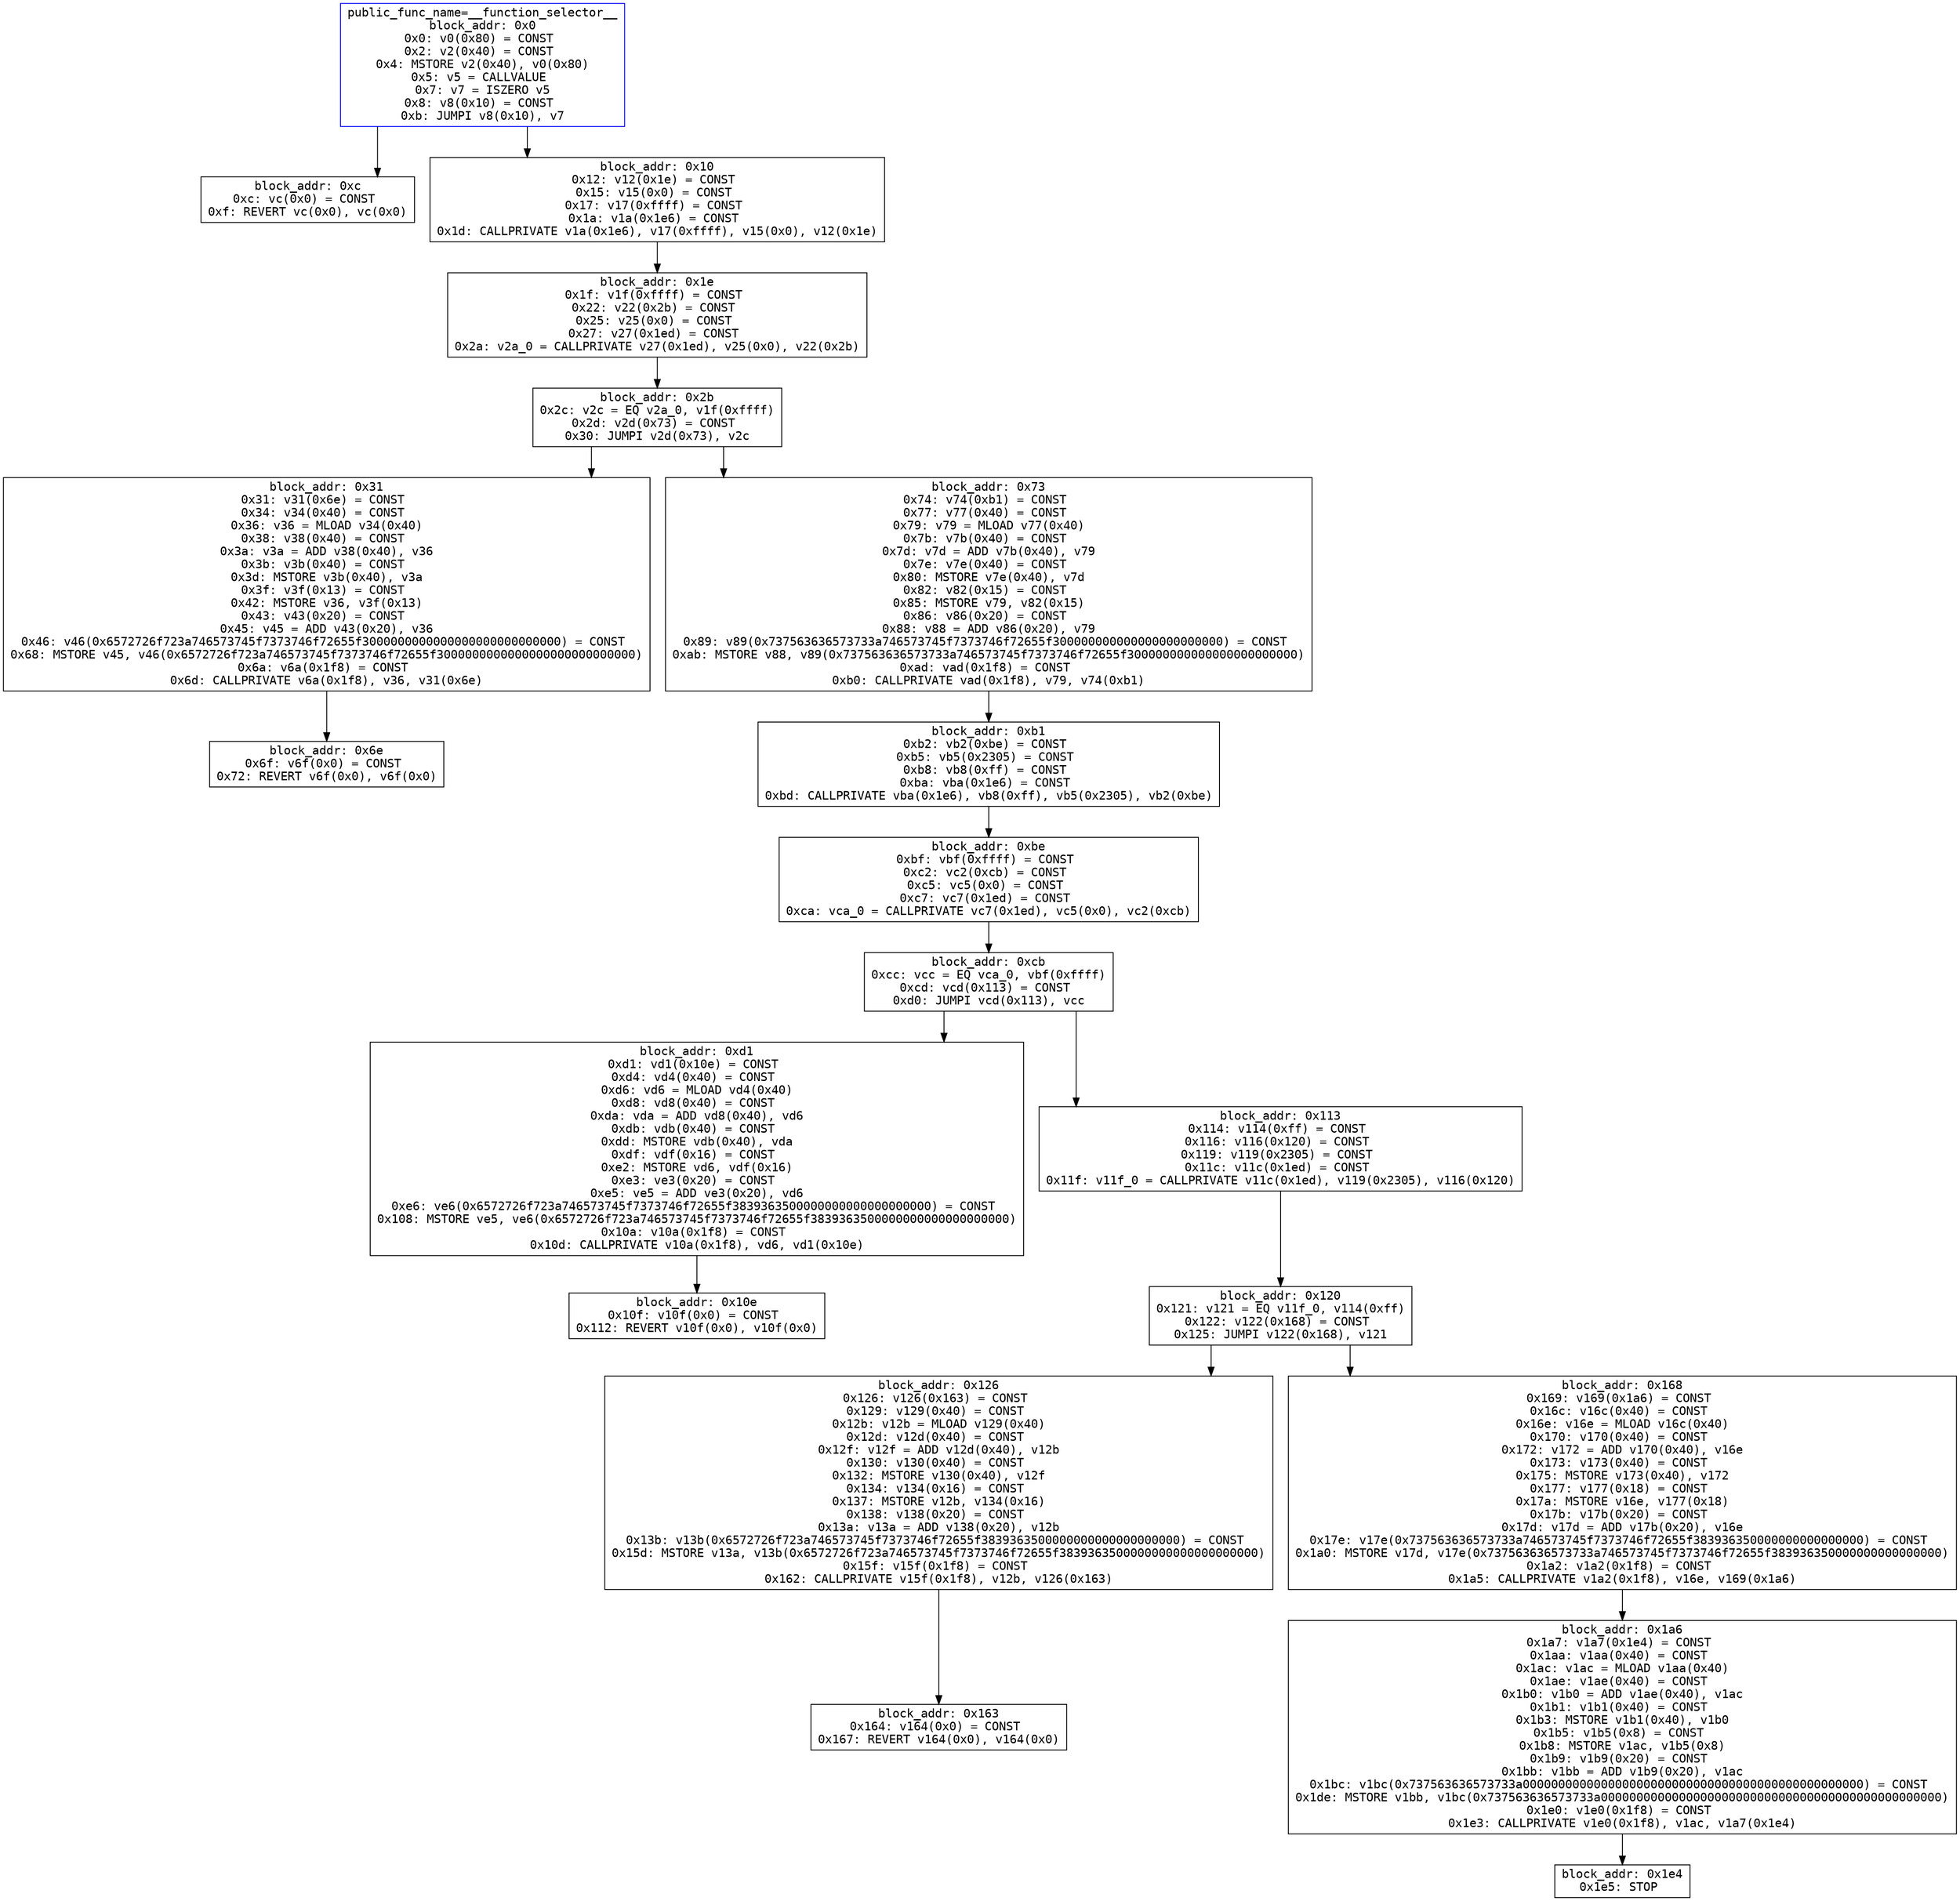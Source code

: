 digraph g {
	splines=ortho;
	node[fontname="courier"];
	"0x0" [shape=box, color=blue, label="public_func_name=__function_selector__
block_addr: 0x0
0x0: v0(0x80) = CONST 
0x2: v2(0x40) = CONST 
0x4: MSTORE v2(0x40), v0(0x80)
0x5: v5 = CALLVALUE 
0x7: v7 = ISZERO v5
0x8: v8(0x10) = CONST 
0xb: JUMPI v8(0x10), v7"];
	"0xc" [shape=box, color=black, label="block_addr: 0xc
0xc: vc(0x0) = CONST 
0xf: REVERT vc(0x0), vc(0x0)"];
	"0x10" [shape=box, color=black, label="block_addr: 0x10
0x12: v12(0x1e) = CONST 
0x15: v15(0x0) = CONST 
0x17: v17(0xffff) = CONST 
0x1a: v1a(0x1e6) = CONST 
0x1d: CALLPRIVATE v1a(0x1e6), v17(0xffff), v15(0x0), v12(0x1e)"];
	"0x1e" [shape=box, color=black, label="block_addr: 0x1e
0x1f: v1f(0xffff) = CONST 
0x22: v22(0x2b) = CONST 
0x25: v25(0x0) = CONST 
0x27: v27(0x1ed) = CONST 
0x2a: v2a_0 = CALLPRIVATE v27(0x1ed), v25(0x0), v22(0x2b)"];
	"0x2b" [shape=box, color=black, label="block_addr: 0x2b
0x2c: v2c = EQ v2a_0, v1f(0xffff)
0x2d: v2d(0x73) = CONST 
0x30: JUMPI v2d(0x73), v2c"];
	"0x31" [shape=box, color=black, label="block_addr: 0x31
0x31: v31(0x6e) = CONST 
0x34: v34(0x40) = CONST 
0x36: v36 = MLOAD v34(0x40)
0x38: v38(0x40) = CONST 
0x3a: v3a = ADD v38(0x40), v36
0x3b: v3b(0x40) = CONST 
0x3d: MSTORE v3b(0x40), v3a
0x3f: v3f(0x13) = CONST 
0x42: MSTORE v36, v3f(0x13)
0x43: v43(0x20) = CONST 
0x45: v45 = ADD v43(0x20), v36
0x46: v46(0x6572726f723a746573745f7373746f72655f3000000000000000000000000000) = CONST 
0x68: MSTORE v45, v46(0x6572726f723a746573745f7373746f72655f3000000000000000000000000000)
0x6a: v6a(0x1f8) = CONST 
0x6d: CALLPRIVATE v6a(0x1f8), v36, v31(0x6e)"];
	"0x6e" [shape=box, color=black, label="block_addr: 0x6e
0x6f: v6f(0x0) = CONST 
0x72: REVERT v6f(0x0), v6f(0x0)"];
	"0x73" [shape=box, color=black, label="block_addr: 0x73
0x74: v74(0xb1) = CONST 
0x77: v77(0x40) = CONST 
0x79: v79 = MLOAD v77(0x40)
0x7b: v7b(0x40) = CONST 
0x7d: v7d = ADD v7b(0x40), v79
0x7e: v7e(0x40) = CONST 
0x80: MSTORE v7e(0x40), v7d
0x82: v82(0x15) = CONST 
0x85: MSTORE v79, v82(0x15)
0x86: v86(0x20) = CONST 
0x88: v88 = ADD v86(0x20), v79
0x89: v89(0x737563636573733a746573745f7373746f72655f300000000000000000000000) = CONST 
0xab: MSTORE v88, v89(0x737563636573733a746573745f7373746f72655f300000000000000000000000)
0xad: vad(0x1f8) = CONST 
0xb0: CALLPRIVATE vad(0x1f8), v79, v74(0xb1)"];
	"0xb1" [shape=box, color=black, label="block_addr: 0xb1
0xb2: vb2(0xbe) = CONST 
0xb5: vb5(0x2305) = CONST 
0xb8: vb8(0xff) = CONST 
0xba: vba(0x1e6) = CONST 
0xbd: CALLPRIVATE vba(0x1e6), vb8(0xff), vb5(0x2305), vb2(0xbe)"];
	"0xbe" [shape=box, color=black, label="block_addr: 0xbe
0xbf: vbf(0xffff) = CONST 
0xc2: vc2(0xcb) = CONST 
0xc5: vc5(0x0) = CONST 
0xc7: vc7(0x1ed) = CONST 
0xca: vca_0 = CALLPRIVATE vc7(0x1ed), vc5(0x0), vc2(0xcb)"];
	"0xcb" [shape=box, color=black, label="block_addr: 0xcb
0xcc: vcc = EQ vca_0, vbf(0xffff)
0xcd: vcd(0x113) = CONST 
0xd0: JUMPI vcd(0x113), vcc"];
	"0xd1" [shape=box, color=black, label="block_addr: 0xd1
0xd1: vd1(0x10e) = CONST 
0xd4: vd4(0x40) = CONST 
0xd6: vd6 = MLOAD vd4(0x40)
0xd8: vd8(0x40) = CONST 
0xda: vda = ADD vd8(0x40), vd6
0xdb: vdb(0x40) = CONST 
0xdd: MSTORE vdb(0x40), vda
0xdf: vdf(0x16) = CONST 
0xe2: MSTORE vd6, vdf(0x16)
0xe3: ve3(0x20) = CONST 
0xe5: ve5 = ADD ve3(0x20), vd6
0xe6: ve6(0x6572726f723a746573745f7373746f72655f3839363500000000000000000000) = CONST 
0x108: MSTORE ve5, ve6(0x6572726f723a746573745f7373746f72655f3839363500000000000000000000)
0x10a: v10a(0x1f8) = CONST 
0x10d: CALLPRIVATE v10a(0x1f8), vd6, vd1(0x10e)"];
	"0x10e" [shape=box, color=black, label="block_addr: 0x10e
0x10f: v10f(0x0) = CONST 
0x112: REVERT v10f(0x0), v10f(0x0)"];
	"0x113" [shape=box, color=black, label="block_addr: 0x113
0x114: v114(0xff) = CONST 
0x116: v116(0x120) = CONST 
0x119: v119(0x2305) = CONST 
0x11c: v11c(0x1ed) = CONST 
0x11f: v11f_0 = CALLPRIVATE v11c(0x1ed), v119(0x2305), v116(0x120)"];
	"0x120" [shape=box, color=black, label="block_addr: 0x120
0x121: v121 = EQ v11f_0, v114(0xff)
0x122: v122(0x168) = CONST 
0x125: JUMPI v122(0x168), v121"];
	"0x126" [shape=box, color=black, label="block_addr: 0x126
0x126: v126(0x163) = CONST 
0x129: v129(0x40) = CONST 
0x12b: v12b = MLOAD v129(0x40)
0x12d: v12d(0x40) = CONST 
0x12f: v12f = ADD v12d(0x40), v12b
0x130: v130(0x40) = CONST 
0x132: MSTORE v130(0x40), v12f
0x134: v134(0x16) = CONST 
0x137: MSTORE v12b, v134(0x16)
0x138: v138(0x20) = CONST 
0x13a: v13a = ADD v138(0x20), v12b
0x13b: v13b(0x6572726f723a746573745f7373746f72655f3839363500000000000000000000) = CONST 
0x15d: MSTORE v13a, v13b(0x6572726f723a746573745f7373746f72655f3839363500000000000000000000)
0x15f: v15f(0x1f8) = CONST 
0x162: CALLPRIVATE v15f(0x1f8), v12b, v126(0x163)"];
	"0x163" [shape=box, color=black, label="block_addr: 0x163
0x164: v164(0x0) = CONST 
0x167: REVERT v164(0x0), v164(0x0)"];
	"0x168" [shape=box, color=black, label="block_addr: 0x168
0x169: v169(0x1a6) = CONST 
0x16c: v16c(0x40) = CONST 
0x16e: v16e = MLOAD v16c(0x40)
0x170: v170(0x40) = CONST 
0x172: v172 = ADD v170(0x40), v16e
0x173: v173(0x40) = CONST 
0x175: MSTORE v173(0x40), v172
0x177: v177(0x18) = CONST 
0x17a: MSTORE v16e, v177(0x18)
0x17b: v17b(0x20) = CONST 
0x17d: v17d = ADD v17b(0x20), v16e
0x17e: v17e(0x737563636573733a746573745f7373746f72655f383936350000000000000000) = CONST 
0x1a0: MSTORE v17d, v17e(0x737563636573733a746573745f7373746f72655f383936350000000000000000)
0x1a2: v1a2(0x1f8) = CONST 
0x1a5: CALLPRIVATE v1a2(0x1f8), v16e, v169(0x1a6)"];
	"0x1a6" [shape=box, color=black, label="block_addr: 0x1a6
0x1a7: v1a7(0x1e4) = CONST 
0x1aa: v1aa(0x40) = CONST 
0x1ac: v1ac = MLOAD v1aa(0x40)
0x1ae: v1ae(0x40) = CONST 
0x1b0: v1b0 = ADD v1ae(0x40), v1ac
0x1b1: v1b1(0x40) = CONST 
0x1b3: MSTORE v1b1(0x40), v1b0
0x1b5: v1b5(0x8) = CONST 
0x1b8: MSTORE v1ac, v1b5(0x8)
0x1b9: v1b9(0x20) = CONST 
0x1bb: v1bb = ADD v1b9(0x20), v1ac
0x1bc: v1bc(0x737563636573733a000000000000000000000000000000000000000000000000) = CONST 
0x1de: MSTORE v1bb, v1bc(0x737563636573733a000000000000000000000000000000000000000000000000)
0x1e0: v1e0(0x1f8) = CONST 
0x1e3: CALLPRIVATE v1e0(0x1f8), v1ac, v1a7(0x1e4)"];
	"0x1e4" [shape=box, color=black, label="block_addr: 0x1e4
0x1e5: STOP "];

	"0x0" -> "0xc";
	"0x0" -> "0x10";
	"0x10" -> "0x1e";
	"0x1e" -> "0x2b";
	"0x2b" -> "0x31";
	"0x2b" -> "0x73";
	"0x31" -> "0x6e";
	"0x73" -> "0xb1";
	"0xb1" -> "0xbe";
	"0xbe" -> "0xcb";
	"0xcb" -> "0xd1";
	"0xcb" -> "0x113";
	"0xd1" -> "0x10e";
	"0x113" -> "0x120";
	"0x120" -> "0x126";
	"0x120" -> "0x168";
	"0x126" -> "0x163";
	"0x168" -> "0x1a6";
	"0x1a6" -> "0x1e4";
}